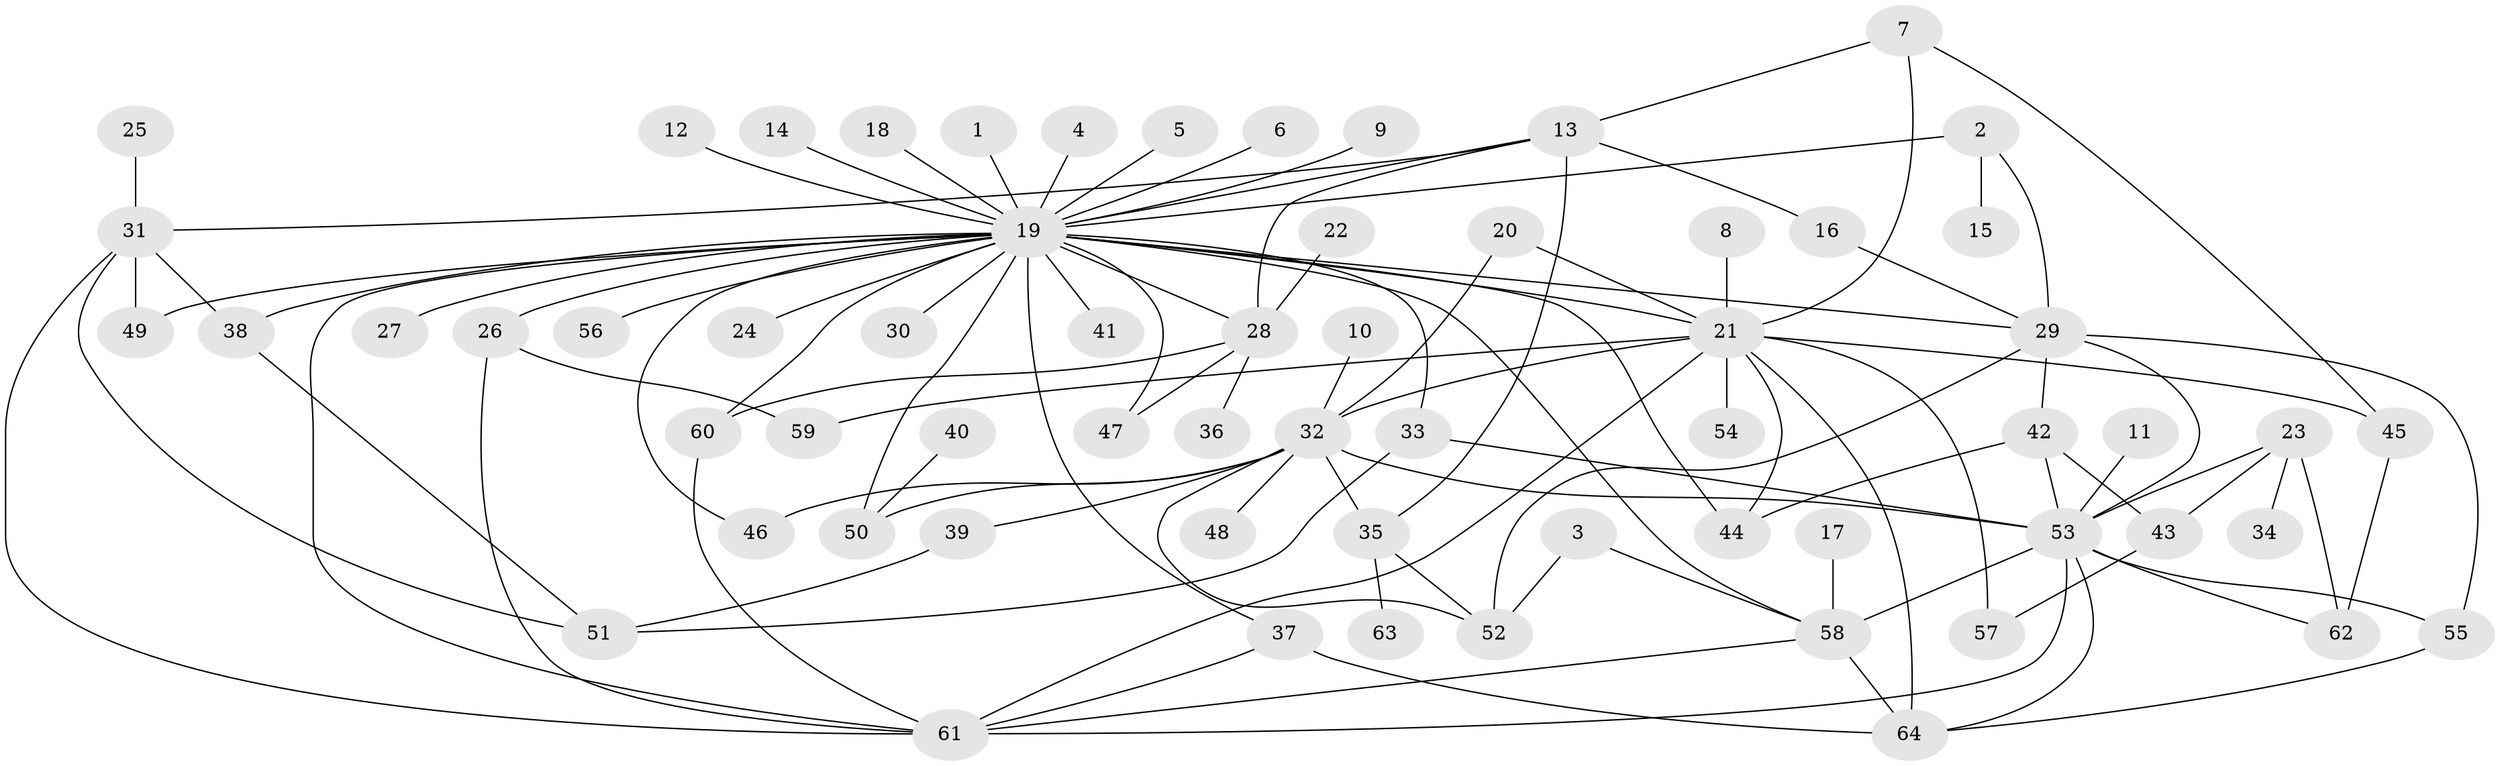 // original degree distribution, {8: 0.023622047244094488, 6: 0.007874015748031496, 14: 0.007874015748031496, 9: 0.007874015748031496, 35: 0.007874015748031496, 15: 0.007874015748031496, 2: 0.28346456692913385, 12: 0.007874015748031496, 1: 0.4330708661417323, 3: 0.11023622047244094, 7: 0.015748031496062992, 4: 0.05511811023622047, 5: 0.031496062992125984}
// Generated by graph-tools (version 1.1) at 2025/01/03/09/25 03:01:52]
// undirected, 64 vertices, 105 edges
graph export_dot {
graph [start="1"]
  node [color=gray90,style=filled];
  1;
  2;
  3;
  4;
  5;
  6;
  7;
  8;
  9;
  10;
  11;
  12;
  13;
  14;
  15;
  16;
  17;
  18;
  19;
  20;
  21;
  22;
  23;
  24;
  25;
  26;
  27;
  28;
  29;
  30;
  31;
  32;
  33;
  34;
  35;
  36;
  37;
  38;
  39;
  40;
  41;
  42;
  43;
  44;
  45;
  46;
  47;
  48;
  49;
  50;
  51;
  52;
  53;
  54;
  55;
  56;
  57;
  58;
  59;
  60;
  61;
  62;
  63;
  64;
  1 -- 19 [weight=1.0];
  2 -- 15 [weight=1.0];
  2 -- 19 [weight=1.0];
  2 -- 29 [weight=1.0];
  3 -- 52 [weight=1.0];
  3 -- 58 [weight=1.0];
  4 -- 19 [weight=1.0];
  5 -- 19 [weight=1.0];
  6 -- 19 [weight=1.0];
  7 -- 13 [weight=1.0];
  7 -- 21 [weight=1.0];
  7 -- 45 [weight=1.0];
  8 -- 21 [weight=1.0];
  9 -- 19 [weight=1.0];
  10 -- 32 [weight=1.0];
  11 -- 53 [weight=1.0];
  12 -- 19 [weight=1.0];
  13 -- 16 [weight=1.0];
  13 -- 19 [weight=1.0];
  13 -- 28 [weight=1.0];
  13 -- 31 [weight=1.0];
  13 -- 35 [weight=1.0];
  14 -- 19 [weight=1.0];
  16 -- 29 [weight=1.0];
  17 -- 58 [weight=1.0];
  18 -- 19 [weight=1.0];
  19 -- 21 [weight=1.0];
  19 -- 24 [weight=1.0];
  19 -- 26 [weight=1.0];
  19 -- 27 [weight=1.0];
  19 -- 28 [weight=1.0];
  19 -- 29 [weight=1.0];
  19 -- 30 [weight=1.0];
  19 -- 33 [weight=1.0];
  19 -- 37 [weight=2.0];
  19 -- 38 [weight=1.0];
  19 -- 41 [weight=1.0];
  19 -- 44 [weight=1.0];
  19 -- 46 [weight=1.0];
  19 -- 47 [weight=1.0];
  19 -- 49 [weight=1.0];
  19 -- 50 [weight=1.0];
  19 -- 56 [weight=1.0];
  19 -- 58 [weight=1.0];
  19 -- 60 [weight=1.0];
  19 -- 61 [weight=1.0];
  20 -- 21 [weight=1.0];
  20 -- 32 [weight=1.0];
  21 -- 32 [weight=1.0];
  21 -- 44 [weight=1.0];
  21 -- 45 [weight=1.0];
  21 -- 54 [weight=1.0];
  21 -- 57 [weight=1.0];
  21 -- 59 [weight=1.0];
  21 -- 61 [weight=1.0];
  21 -- 64 [weight=1.0];
  22 -- 28 [weight=1.0];
  23 -- 34 [weight=1.0];
  23 -- 43 [weight=1.0];
  23 -- 53 [weight=1.0];
  23 -- 62 [weight=1.0];
  25 -- 31 [weight=1.0];
  26 -- 59 [weight=1.0];
  26 -- 61 [weight=1.0];
  28 -- 36 [weight=1.0];
  28 -- 47 [weight=1.0];
  28 -- 60 [weight=1.0];
  29 -- 42 [weight=1.0];
  29 -- 52 [weight=1.0];
  29 -- 53 [weight=1.0];
  29 -- 55 [weight=2.0];
  31 -- 38 [weight=1.0];
  31 -- 49 [weight=1.0];
  31 -- 51 [weight=1.0];
  31 -- 61 [weight=1.0];
  32 -- 35 [weight=1.0];
  32 -- 39 [weight=1.0];
  32 -- 46 [weight=1.0];
  32 -- 48 [weight=1.0];
  32 -- 50 [weight=1.0];
  32 -- 52 [weight=1.0];
  32 -- 53 [weight=1.0];
  33 -- 51 [weight=1.0];
  33 -- 53 [weight=1.0];
  35 -- 52 [weight=1.0];
  35 -- 63 [weight=1.0];
  37 -- 61 [weight=1.0];
  37 -- 64 [weight=1.0];
  38 -- 51 [weight=1.0];
  39 -- 51 [weight=1.0];
  40 -- 50 [weight=1.0];
  42 -- 43 [weight=1.0];
  42 -- 44 [weight=1.0];
  42 -- 53 [weight=1.0];
  43 -- 57 [weight=1.0];
  45 -- 62 [weight=1.0];
  53 -- 55 [weight=1.0];
  53 -- 58 [weight=2.0];
  53 -- 61 [weight=1.0];
  53 -- 62 [weight=1.0];
  53 -- 64 [weight=1.0];
  55 -- 64 [weight=1.0];
  58 -- 61 [weight=1.0];
  58 -- 64 [weight=1.0];
  60 -- 61 [weight=1.0];
}
